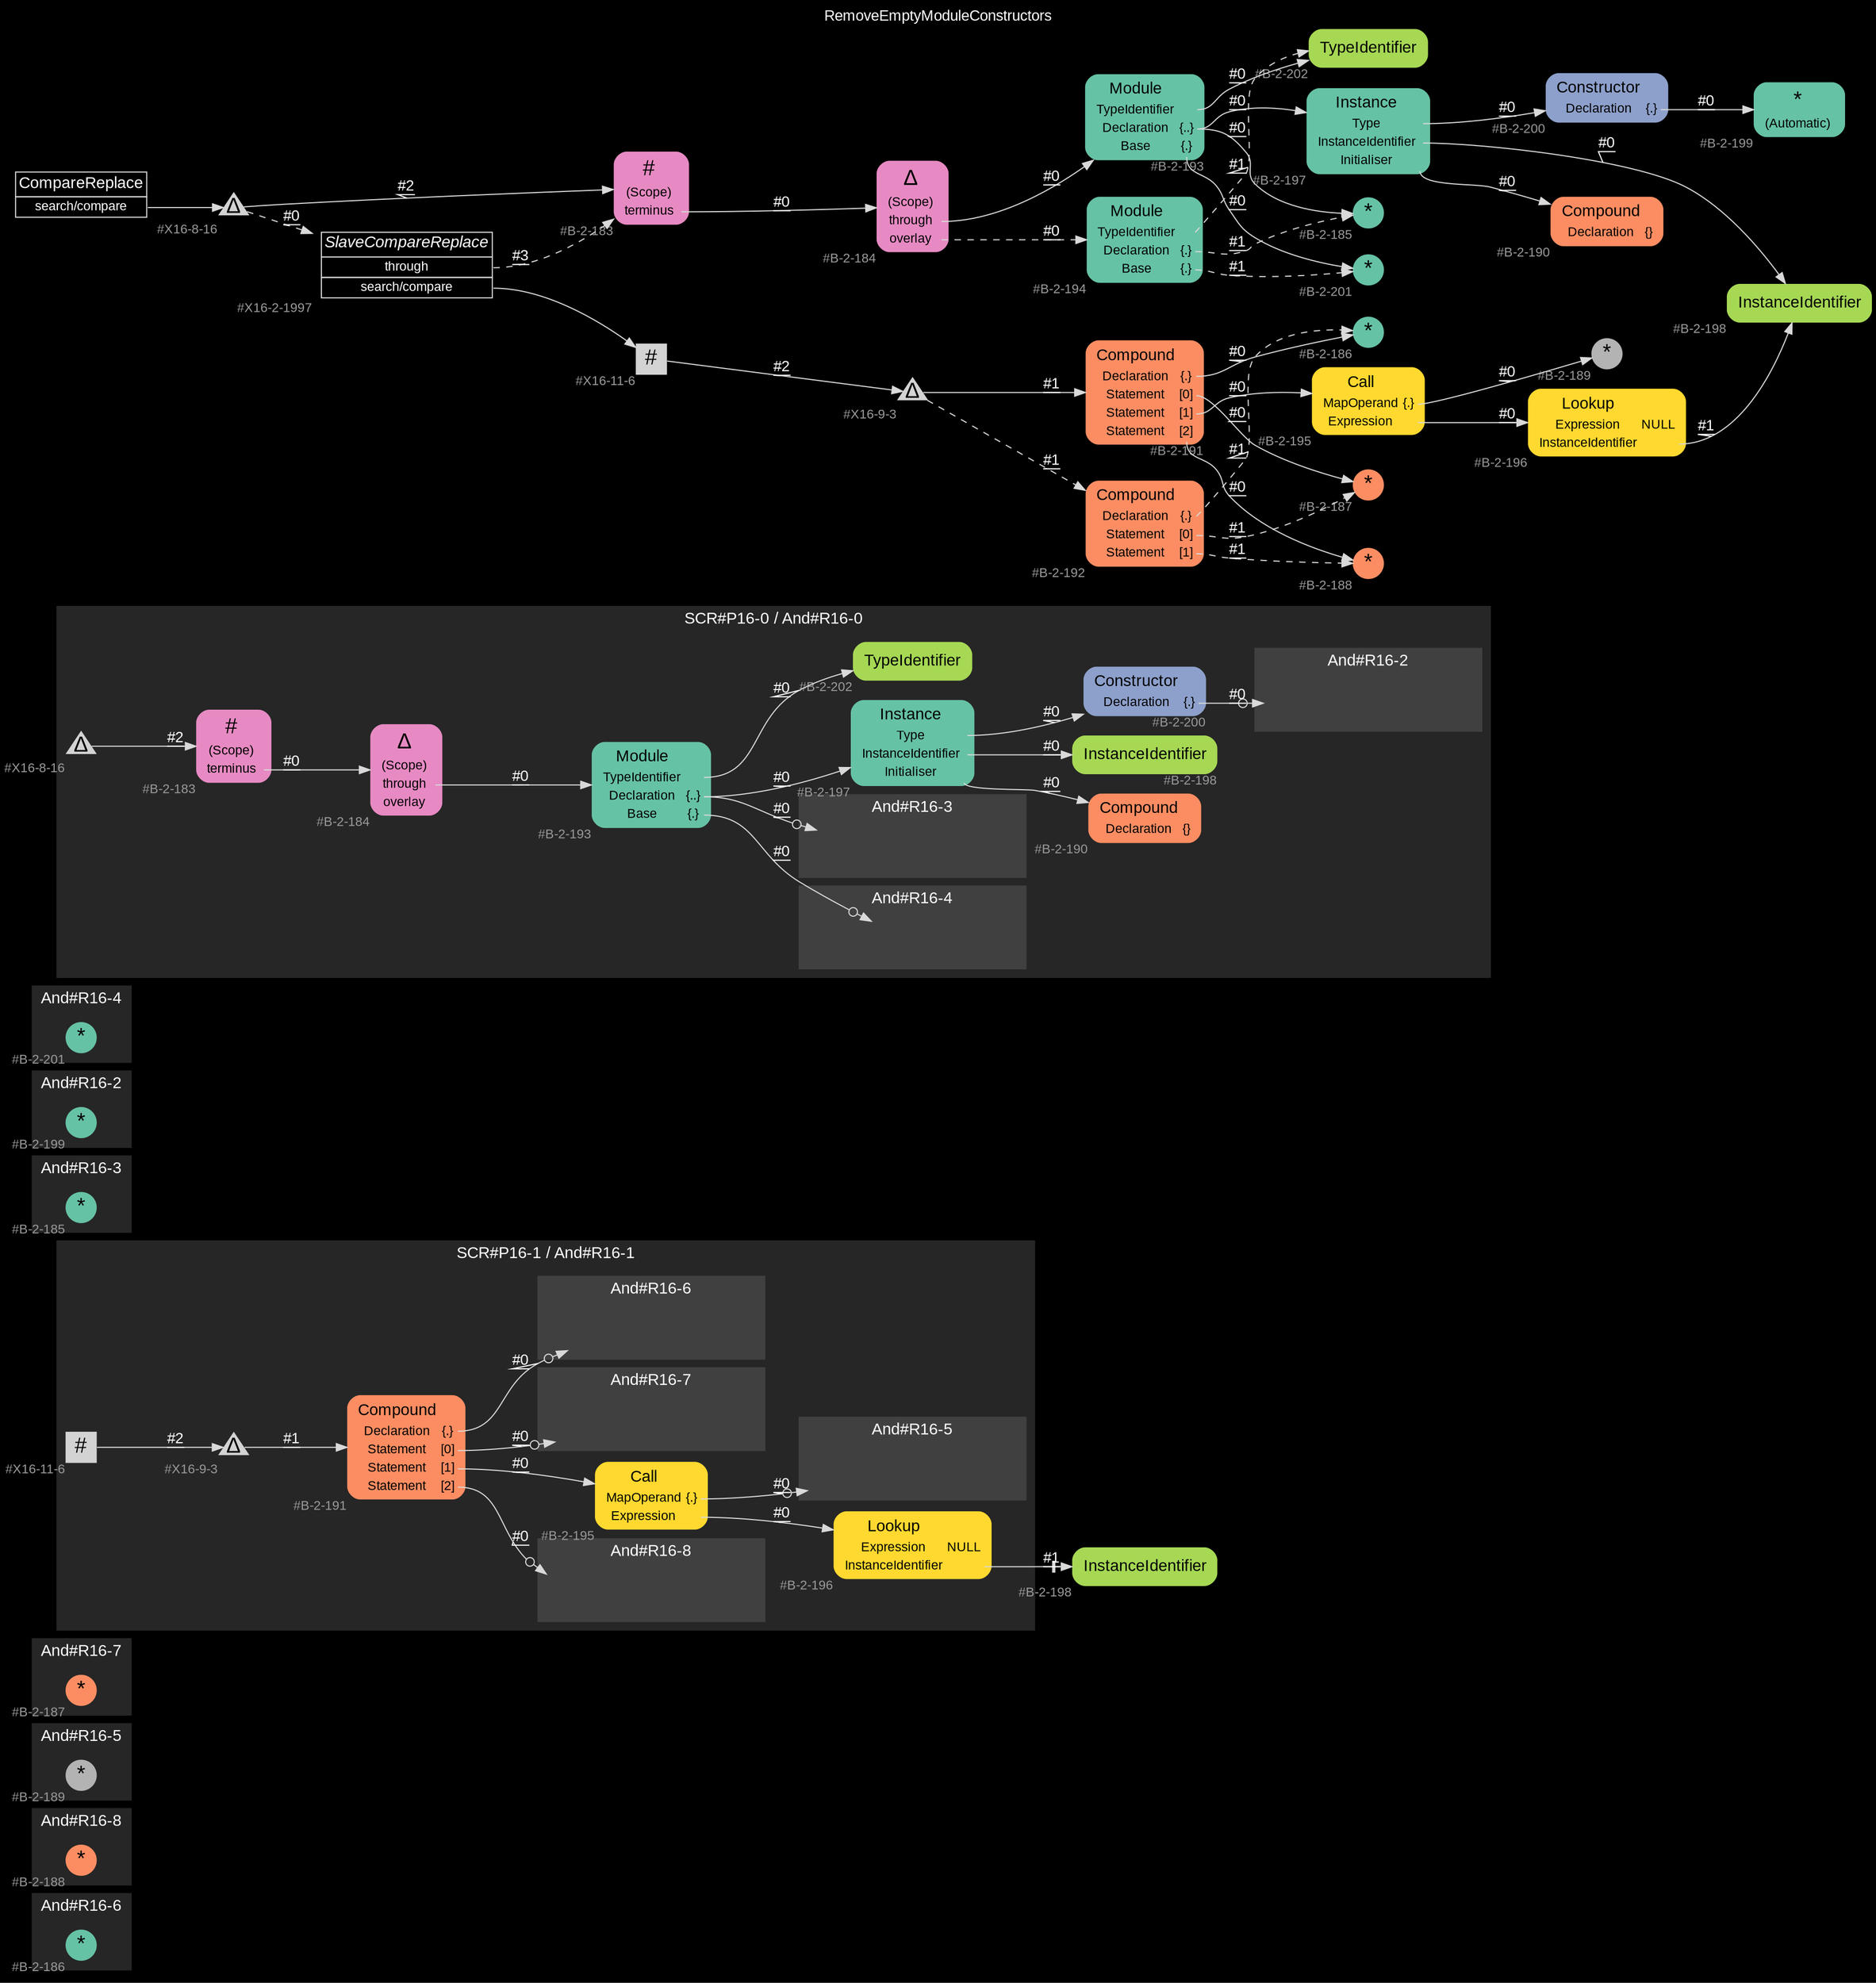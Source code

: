 digraph "RemoveEmptyModuleConstructors" {
label = "RemoveEmptyModuleConstructors"
labelloc = t
graph [
    rankdir = "LR"
    ranksep = 0.3
    bgcolor = black
    color = grey85
    fontcolor = white
    fontname = "Arial"
];
node [
    fontname = "Arial"
];
edge [
    fontname = "Arial"
];

// -------------------- figure And#R16-6 --------------------
// -------- region And#R16-6 ----------
subgraph "clusterAnd#R16-6" {
    label = "And#R16-6"
    style = "filled"
    color = gray15
    fontsize = "15"
    // -------- block And#R16-6/#B-2-186 ----------
    "And#R16-6/#B-2-186" [
        fillcolor = "/set28/1"
        xlabel = "#B-2-186"
        fontsize = "12"
        fontcolor = grey60
        shape = "circle"
        label = <<FONT COLOR="black" POINT-SIZE="20">*</FONT>>
        style = "filled"
        penwidth = 0.0
        fixedsize = true
        width = 0.4
        height = 0.4
    ];
    
}


// -------------------- figure And#R16-8 --------------------
// -------- region And#R16-8 ----------
subgraph "clusterAnd#R16-8" {
    label = "And#R16-8"
    style = "filled"
    color = gray15
    fontsize = "15"
    // -------- block And#R16-8/#B-2-188 ----------
    "And#R16-8/#B-2-188" [
        fillcolor = "/set28/2"
        xlabel = "#B-2-188"
        fontsize = "12"
        fontcolor = grey60
        shape = "circle"
        label = <<FONT COLOR="black" POINT-SIZE="20">*</FONT>>
        style = "filled"
        penwidth = 0.0
        fixedsize = true
        width = 0.4
        height = 0.4
    ];
    
}


// -------------------- figure And#R16-5 --------------------
// -------- region And#R16-5 ----------
subgraph "clusterAnd#R16-5" {
    label = "And#R16-5"
    style = "filled"
    color = gray15
    fontsize = "15"
    // -------- block And#R16-5/#B-2-189 ----------
    "And#R16-5/#B-2-189" [
        fillcolor = "/set28/8"
        xlabel = "#B-2-189"
        fontsize = "12"
        fontcolor = grey60
        shape = "circle"
        label = <<FONT COLOR="black" POINT-SIZE="20">*</FONT>>
        style = "filled"
        penwidth = 0.0
        fixedsize = true
        width = 0.4
        height = 0.4
    ];
    
}


// -------------------- figure And#R16-7 --------------------
// -------- region And#R16-7 ----------
subgraph "clusterAnd#R16-7" {
    label = "And#R16-7"
    style = "filled"
    color = gray15
    fontsize = "15"
    // -------- block And#R16-7/#B-2-187 ----------
    "And#R16-7/#B-2-187" [
        fillcolor = "/set28/2"
        xlabel = "#B-2-187"
        fontsize = "12"
        fontcolor = grey60
        shape = "circle"
        label = <<FONT COLOR="black" POINT-SIZE="20">*</FONT>>
        style = "filled"
        penwidth = 0.0
        fixedsize = true
        width = 0.4
        height = 0.4
    ];
    
}


// -------------------- figure And#R16-1 --------------------
// -------- region And#R16-1 ----------
subgraph "clusterAnd#R16-1" {
    label = "SCR#P16-1 / And#R16-1"
    style = "filled"
    color = gray15
    fontsize = "15"
    // -------- block And#R16-1/#B-2-191 ----------
    "And#R16-1/#B-2-191" [
        fillcolor = "/set28/2"
        xlabel = "#B-2-191"
        fontsize = "12"
        fontcolor = grey60
        shape = "plaintext"
        label = <<TABLE BORDER="0" CELLBORDER="0" CELLSPACING="0">
         <TR><TD><FONT COLOR="black" POINT-SIZE="15">Compound</FONT></TD></TR>
         <TR><TD><FONT COLOR="black" POINT-SIZE="12">Declaration</FONT></TD><TD PORT="port0"><FONT COLOR="black" POINT-SIZE="12">{.}</FONT></TD></TR>
         <TR><TD><FONT COLOR="black" POINT-SIZE="12">Statement</FONT></TD><TD PORT="port1"><FONT COLOR="black" POINT-SIZE="12">[0]</FONT></TD></TR>
         <TR><TD><FONT COLOR="black" POINT-SIZE="12">Statement</FONT></TD><TD PORT="port2"><FONT COLOR="black" POINT-SIZE="12">[1]</FONT></TD></TR>
         <TR><TD><FONT COLOR="black" POINT-SIZE="12">Statement</FONT></TD><TD PORT="port3"><FONT COLOR="black" POINT-SIZE="12">[2]</FONT></TD></TR>
        </TABLE>>
        style = "rounded,filled"
    ];
    
    // -------- block And#R16-1/#B-2-195 ----------
    "And#R16-1/#B-2-195" [
        fillcolor = "/set28/6"
        xlabel = "#B-2-195"
        fontsize = "12"
        fontcolor = grey60
        shape = "plaintext"
        label = <<TABLE BORDER="0" CELLBORDER="0" CELLSPACING="0">
         <TR><TD><FONT COLOR="black" POINT-SIZE="15">Call</FONT></TD></TR>
         <TR><TD><FONT COLOR="black" POINT-SIZE="12">MapOperand</FONT></TD><TD PORT="port0"><FONT COLOR="black" POINT-SIZE="12">{.}</FONT></TD></TR>
         <TR><TD><FONT COLOR="black" POINT-SIZE="12">Expression</FONT></TD><TD PORT="port1"></TD></TR>
        </TABLE>>
        style = "rounded,filled"
    ];
    
    // -------- block And#R16-1/#X16-9-3 ----------
    "And#R16-1/#X16-9-3" [
        xlabel = "#X16-9-3"
        fontsize = "12"
        fontcolor = grey60
        shape = "triangle"
        label = <<FONT COLOR="black" POINT-SIZE="20">Δ</FONT>>
        style = "filled"
        penwidth = 0.0
        fixedsize = true
        width = 0.4
        height = 0.4
    ];
    
    // -------- block And#R16-1/#B-2-196 ----------
    "And#R16-1/#B-2-196" [
        fillcolor = "/set28/6"
        xlabel = "#B-2-196"
        fontsize = "12"
        fontcolor = grey60
        shape = "plaintext"
        label = <<TABLE BORDER="0" CELLBORDER="0" CELLSPACING="0">
         <TR><TD><FONT COLOR="black" POINT-SIZE="15">Lookup</FONT></TD></TR>
         <TR><TD><FONT COLOR="black" POINT-SIZE="12">Expression</FONT></TD><TD PORT="port0"><FONT COLOR="black" POINT-SIZE="12">NULL</FONT></TD></TR>
         <TR><TD><FONT COLOR="black" POINT-SIZE="12">InstanceIdentifier</FONT></TD><TD PORT="port1"></TD></TR>
        </TABLE>>
        style = "rounded,filled"
    ];
    
    // -------- block And#R16-1/#X16-11-6 ----------
    "And#R16-1/#X16-11-6" [
        xlabel = "#X16-11-6"
        fontsize = "12"
        fontcolor = grey60
        shape = "square"
        label = <<FONT COLOR="black" POINT-SIZE="20">#</FONT>>
        style = "filled"
        penwidth = 0.0
        fixedsize = true
        width = 0.4
        height = 0.4
    ];
    
    // -------- region And#R16-1/And#R16-5 ----------
    subgraph "clusterAnd#R16-1/And#R16-5" {
        label = "And#R16-5"
        style = "filled"
        color = gray25
        fontsize = "15"
        // -------- block And#R16-1/And#R16-5/#B-2-189 ----------
        "And#R16-1/And#R16-5/#B-2-189" [
            fillcolor = "/set28/8"
            xlabel = "#B-2-189"
            fontsize = "12"
            fontcolor = grey60
            shape = "none"
            style = "invisible"
        ];
        
    }
    
    // -------- region And#R16-1/And#R16-6 ----------
    subgraph "clusterAnd#R16-1/And#R16-6" {
        label = "And#R16-6"
        style = "filled"
        color = gray25
        fontsize = "15"
        // -------- block And#R16-1/And#R16-6/#B-2-186 ----------
        "And#R16-1/And#R16-6/#B-2-186" [
            fillcolor = "/set28/1"
            xlabel = "#B-2-186"
            fontsize = "12"
            fontcolor = grey60
            shape = "none"
            style = "invisible"
        ];
        
    }
    
    // -------- region And#R16-1/And#R16-7 ----------
    subgraph "clusterAnd#R16-1/And#R16-7" {
        label = "And#R16-7"
        style = "filled"
        color = gray25
        fontsize = "15"
        // -------- block And#R16-1/And#R16-7/#B-2-187 ----------
        "And#R16-1/And#R16-7/#B-2-187" [
            fillcolor = "/set28/2"
            xlabel = "#B-2-187"
            fontsize = "12"
            fontcolor = grey60
            shape = "none"
            style = "invisible"
        ];
        
    }
    
    // -------- region And#R16-1/And#R16-8 ----------
    subgraph "clusterAnd#R16-1/And#R16-8" {
        label = "And#R16-8"
        style = "filled"
        color = gray25
        fontsize = "15"
        // -------- block And#R16-1/And#R16-8/#B-2-188 ----------
        "And#R16-1/And#R16-8/#B-2-188" [
            fillcolor = "/set28/2"
            xlabel = "#B-2-188"
            fontsize = "12"
            fontcolor = grey60
            shape = "none"
            style = "invisible"
        ];
        
    }
    
}

// -------- block And#R16-1/#B-2-198 ----------
"And#R16-1/#B-2-198" [
    fillcolor = "/set28/5"
    xlabel = "#B-2-198"
    fontsize = "12"
    fontcolor = grey60
    shape = "plaintext"
    label = <<TABLE BORDER="0" CELLBORDER="0" CELLSPACING="0">
     <TR><TD><FONT COLOR="black" POINT-SIZE="15">InstanceIdentifier</FONT></TD></TR>
    </TABLE>>
    style = "rounded,filled"
];

"And#R16-1/#B-2-191":port0 -> "And#R16-1/And#R16-6/#B-2-186" [
    arrowhead="normalnoneodot"
    label = "#0"
    decorate = true
    color = grey85
    fontcolor = white
];

"And#R16-1/#B-2-191":port1 -> "And#R16-1/And#R16-7/#B-2-187" [
    arrowhead="normalnoneodot"
    label = "#0"
    decorate = true
    color = grey85
    fontcolor = white
];

"And#R16-1/#B-2-191":port2 -> "And#R16-1/#B-2-195" [
    label = "#0"
    decorate = true
    color = grey85
    fontcolor = white
];

"And#R16-1/#B-2-191":port3 -> "And#R16-1/And#R16-8/#B-2-188" [
    arrowhead="normalnoneodot"
    label = "#0"
    decorate = true
    color = grey85
    fontcolor = white
];

"And#R16-1/#B-2-195":port0 -> "And#R16-1/And#R16-5/#B-2-189" [
    arrowhead="normalnoneodot"
    label = "#0"
    decorate = true
    color = grey85
    fontcolor = white
];

"And#R16-1/#B-2-195":port1 -> "And#R16-1/#B-2-196" [
    label = "#0"
    decorate = true
    color = grey85
    fontcolor = white
];

"And#R16-1/#X16-9-3" -> "And#R16-1/#B-2-191" [
    label = "#1"
    decorate = true
    color = grey85
    fontcolor = white
];

"And#R16-1/#B-2-196":port1 -> "And#R16-1/#B-2-198" [
    arrowhead="normalnonetee"
    label = "#1"
    decorate = true
    color = grey85
    fontcolor = white
];

"And#R16-1/#X16-11-6" -> "And#R16-1/#X16-9-3" [
    label = "#2"
    decorate = true
    color = grey85
    fontcolor = white
];


// -------------------- figure And#R16-3 --------------------
// -------- region And#R16-3 ----------
subgraph "clusterAnd#R16-3" {
    label = "And#R16-3"
    style = "filled"
    color = gray15
    fontsize = "15"
    // -------- block And#R16-3/#B-2-185 ----------
    "And#R16-3/#B-2-185" [
        fillcolor = "/set28/1"
        xlabel = "#B-2-185"
        fontsize = "12"
        fontcolor = grey60
        shape = "circle"
        label = <<FONT COLOR="black" POINT-SIZE="20">*</FONT>>
        style = "filled"
        penwidth = 0.0
        fixedsize = true
        width = 0.4
        height = 0.4
    ];
    
}


// -------------------- figure And#R16-2 --------------------
// -------- region And#R16-2 ----------
subgraph "clusterAnd#R16-2" {
    label = "And#R16-2"
    style = "filled"
    color = gray15
    fontsize = "15"
    // -------- block And#R16-2/#B-2-199 ----------
    "And#R16-2/#B-2-199" [
        fillcolor = "/set28/1"
        xlabel = "#B-2-199"
        fontsize = "12"
        fontcolor = grey60
        shape = "circle"
        label = <<FONT COLOR="black" POINT-SIZE="20">*</FONT>>
        style = "filled"
        penwidth = 0.0
        fixedsize = true
        width = 0.4
        height = 0.4
    ];
    
}


// -------------------- figure And#R16-4 --------------------
// -------- region And#R16-4 ----------
subgraph "clusterAnd#R16-4" {
    label = "And#R16-4"
    style = "filled"
    color = gray15
    fontsize = "15"
    // -------- block And#R16-4/#B-2-201 ----------
    "And#R16-4/#B-2-201" [
        fillcolor = "/set28/1"
        xlabel = "#B-2-201"
        fontsize = "12"
        fontcolor = grey60
        shape = "circle"
        label = <<FONT COLOR="black" POINT-SIZE="20">*</FONT>>
        style = "filled"
        penwidth = 0.0
        fixedsize = true
        width = 0.4
        height = 0.4
    ];
    
}


// -------------------- figure And#R16-0 --------------------
// -------- region And#R16-0 ----------
subgraph "clusterAnd#R16-0" {
    label = "SCR#P16-0 / And#R16-0"
    style = "filled"
    color = gray15
    fontsize = "15"
    // -------- block And#R16-0/#B-2-193 ----------
    "And#R16-0/#B-2-193" [
        fillcolor = "/set28/1"
        xlabel = "#B-2-193"
        fontsize = "12"
        fontcolor = grey60
        shape = "plaintext"
        label = <<TABLE BORDER="0" CELLBORDER="0" CELLSPACING="0">
         <TR><TD><FONT COLOR="black" POINT-SIZE="15">Module</FONT></TD></TR>
         <TR><TD><FONT COLOR="black" POINT-SIZE="12">TypeIdentifier</FONT></TD><TD PORT="port0"></TD></TR>
         <TR><TD><FONT COLOR="black" POINT-SIZE="12">Declaration</FONT></TD><TD PORT="port1"><FONT COLOR="black" POINT-SIZE="12">{..}</FONT></TD></TR>
         <TR><TD><FONT COLOR="black" POINT-SIZE="12">Base</FONT></TD><TD PORT="port2"><FONT COLOR="black" POINT-SIZE="12">{.}</FONT></TD></TR>
        </TABLE>>
        style = "rounded,filled"
    ];
    
    // -------- block And#R16-0/#B-2-200 ----------
    "And#R16-0/#B-2-200" [
        fillcolor = "/set28/3"
        xlabel = "#B-2-200"
        fontsize = "12"
        fontcolor = grey60
        shape = "plaintext"
        label = <<TABLE BORDER="0" CELLBORDER="0" CELLSPACING="0">
         <TR><TD><FONT COLOR="black" POINT-SIZE="15">Constructor</FONT></TD></TR>
         <TR><TD><FONT COLOR="black" POINT-SIZE="12">Declaration</FONT></TD><TD PORT="port0"><FONT COLOR="black" POINT-SIZE="12">{.}</FONT></TD></TR>
        </TABLE>>
        style = "rounded,filled"
    ];
    
    // -------- block And#R16-0/#B-2-183 ----------
    "And#R16-0/#B-2-183" [
        fillcolor = "/set28/4"
        xlabel = "#B-2-183"
        fontsize = "12"
        fontcolor = grey60
        shape = "plaintext"
        label = <<TABLE BORDER="0" CELLBORDER="0" CELLSPACING="0">
         <TR><TD><FONT COLOR="black" POINT-SIZE="20">#</FONT></TD></TR>
         <TR><TD><FONT COLOR="black" POINT-SIZE="12">(Scope)</FONT></TD><TD PORT="port0"></TD></TR>
         <TR><TD><FONT COLOR="black" POINT-SIZE="12">terminus</FONT></TD><TD PORT="port1"></TD></TR>
        </TABLE>>
        style = "rounded,filled"
    ];
    
    // -------- block And#R16-0/#B-2-184 ----------
    "And#R16-0/#B-2-184" [
        fillcolor = "/set28/4"
        xlabel = "#B-2-184"
        fontsize = "12"
        fontcolor = grey60
        shape = "plaintext"
        label = <<TABLE BORDER="0" CELLBORDER="0" CELLSPACING="0">
         <TR><TD><FONT COLOR="black" POINT-SIZE="20">Δ</FONT></TD></TR>
         <TR><TD><FONT COLOR="black" POINT-SIZE="12">(Scope)</FONT></TD><TD PORT="port0"></TD></TR>
         <TR><TD><FONT COLOR="black" POINT-SIZE="12">through</FONT></TD><TD PORT="port1"></TD></TR>
         <TR><TD><FONT COLOR="black" POINT-SIZE="12">overlay</FONT></TD><TD PORT="port2"></TD></TR>
        </TABLE>>
        style = "rounded,filled"
    ];
    
    // -------- block And#R16-0/#B-2-197 ----------
    "And#R16-0/#B-2-197" [
        fillcolor = "/set28/1"
        xlabel = "#B-2-197"
        fontsize = "12"
        fontcolor = grey60
        shape = "plaintext"
        label = <<TABLE BORDER="0" CELLBORDER="0" CELLSPACING="0">
         <TR><TD><FONT COLOR="black" POINT-SIZE="15">Instance</FONT></TD></TR>
         <TR><TD><FONT COLOR="black" POINT-SIZE="12">Type</FONT></TD><TD PORT="port0"></TD></TR>
         <TR><TD><FONT COLOR="black" POINT-SIZE="12">InstanceIdentifier</FONT></TD><TD PORT="port1"></TD></TR>
         <TR><TD><FONT COLOR="black" POINT-SIZE="12">Initialiser</FONT></TD><TD PORT="port2"></TD></TR>
        </TABLE>>
        style = "rounded,filled"
    ];
    
    // -------- block And#R16-0/#B-2-202 ----------
    "And#R16-0/#B-2-202" [
        fillcolor = "/set28/5"
        xlabel = "#B-2-202"
        fontsize = "12"
        fontcolor = grey60
        shape = "plaintext"
        label = <<TABLE BORDER="0" CELLBORDER="0" CELLSPACING="0">
         <TR><TD><FONT COLOR="black" POINT-SIZE="15">TypeIdentifier</FONT></TD></TR>
        </TABLE>>
        style = "rounded,filled"
    ];
    
    // -------- block And#R16-0/#B-2-198 ----------
    "And#R16-0/#B-2-198" [
        fillcolor = "/set28/5"
        xlabel = "#B-2-198"
        fontsize = "12"
        fontcolor = grey60
        shape = "plaintext"
        label = <<TABLE BORDER="0" CELLBORDER="0" CELLSPACING="0">
         <TR><TD><FONT COLOR="black" POINT-SIZE="15">InstanceIdentifier</FONT></TD></TR>
        </TABLE>>
        style = "rounded,filled"
    ];
    
    // -------- block And#R16-0/#X16-8-16 ----------
    "And#R16-0/#X16-8-16" [
        xlabel = "#X16-8-16"
        fontsize = "12"
        fontcolor = grey60
        shape = "triangle"
        label = <<FONT COLOR="black" POINT-SIZE="20">Δ</FONT>>
        style = "filled"
        penwidth = 0.0
        fixedsize = true
        width = 0.4
        height = 0.4
    ];
    
    // -------- block And#R16-0/#B-2-190 ----------
    "And#R16-0/#B-2-190" [
        fillcolor = "/set28/2"
        xlabel = "#B-2-190"
        fontsize = "12"
        fontcolor = grey60
        shape = "plaintext"
        label = <<TABLE BORDER="0" CELLBORDER="0" CELLSPACING="0">
         <TR><TD><FONT COLOR="black" POINT-SIZE="15">Compound</FONT></TD></TR>
         <TR><TD><FONT COLOR="black" POINT-SIZE="12">Declaration</FONT></TD><TD PORT="port0"><FONT COLOR="black" POINT-SIZE="12">{}</FONT></TD></TR>
        </TABLE>>
        style = "rounded,filled"
    ];
    
    // -------- region And#R16-0/And#R16-2 ----------
    subgraph "clusterAnd#R16-0/And#R16-2" {
        label = "And#R16-2"
        style = "filled"
        color = gray25
        fontsize = "15"
        // -------- block And#R16-0/And#R16-2/#B-2-199 ----------
        "And#R16-0/And#R16-2/#B-2-199" [
            fillcolor = "/set28/1"
            xlabel = "#B-2-199"
            fontsize = "12"
            fontcolor = grey60
            shape = "none"
            style = "invisible"
        ];
        
    }
    
    // -------- region And#R16-0/And#R16-3 ----------
    subgraph "clusterAnd#R16-0/And#R16-3" {
        label = "And#R16-3"
        style = "filled"
        color = gray25
        fontsize = "15"
        // -------- block And#R16-0/And#R16-3/#B-2-185 ----------
        "And#R16-0/And#R16-3/#B-2-185" [
            fillcolor = "/set28/1"
            xlabel = "#B-2-185"
            fontsize = "12"
            fontcolor = grey60
            shape = "none"
            style = "invisible"
        ];
        
    }
    
    // -------- region And#R16-0/And#R16-4 ----------
    subgraph "clusterAnd#R16-0/And#R16-4" {
        label = "And#R16-4"
        style = "filled"
        color = gray25
        fontsize = "15"
        // -------- block And#R16-0/And#R16-4/#B-2-201 ----------
        "And#R16-0/And#R16-4/#B-2-201" [
            fillcolor = "/set28/1"
            xlabel = "#B-2-201"
            fontsize = "12"
            fontcolor = grey60
            shape = "none"
            style = "invisible"
        ];
        
    }
    
}

"And#R16-0/#B-2-193":port0 -> "And#R16-0/#B-2-202" [
    label = "#0"
    decorate = true
    color = grey85
    fontcolor = white
];

"And#R16-0/#B-2-193":port1 -> "And#R16-0/#B-2-197" [
    label = "#0"
    decorate = true
    color = grey85
    fontcolor = white
];

"And#R16-0/#B-2-193":port1 -> "And#R16-0/And#R16-3/#B-2-185" [
    arrowhead="normalnoneodot"
    label = "#0"
    decorate = true
    color = grey85
    fontcolor = white
];

"And#R16-0/#B-2-193":port2 -> "And#R16-0/And#R16-4/#B-2-201" [
    arrowhead="normalnoneodot"
    label = "#0"
    decorate = true
    color = grey85
    fontcolor = white
];

"And#R16-0/#B-2-200":port0 -> "And#R16-0/And#R16-2/#B-2-199" [
    arrowhead="normalnoneodot"
    label = "#0"
    decorate = true
    color = grey85
    fontcolor = white
];

"And#R16-0/#B-2-183":port1 -> "And#R16-0/#B-2-184" [
    label = "#0"
    decorate = true
    color = grey85
    fontcolor = white
];

"And#R16-0/#B-2-184":port1 -> "And#R16-0/#B-2-193" [
    label = "#0"
    decorate = true
    color = grey85
    fontcolor = white
];

"And#R16-0/#B-2-197":port0 -> "And#R16-0/#B-2-200" [
    label = "#0"
    decorate = true
    color = grey85
    fontcolor = white
];

"And#R16-0/#B-2-197":port1 -> "And#R16-0/#B-2-198" [
    label = "#0"
    decorate = true
    color = grey85
    fontcolor = white
];

"And#R16-0/#B-2-197":port2 -> "And#R16-0/#B-2-190" [
    label = "#0"
    decorate = true
    color = grey85
    fontcolor = white
];

"And#R16-0/#X16-8-16" -> "And#R16-0/#B-2-183" [
    label = "#2"
    decorate = true
    color = grey85
    fontcolor = white
];


// -------------------- transformation figure --------------------
// -------- block CR#X16-10-16 ----------
"CR#X16-10-16" [
    fillcolor = black
    fontsize = "12"
    fontcolor = grey60
    shape = "plaintext"
    label = <<TABLE BORDER="0" CELLBORDER="1" CELLSPACING="0">
     <TR><TD><FONT COLOR="white" POINT-SIZE="15">CompareReplace</FONT></TD></TR>
     <TR><TD PORT="port0"><FONT COLOR="white" POINT-SIZE="12">search/compare</FONT></TD></TR>
    </TABLE>>
    style = "filled"
    color = grey85
];

// -------- block #X16-8-16 ----------
"#X16-8-16" [
    xlabel = "#X16-8-16"
    fontsize = "12"
    fontcolor = grey60
    shape = "triangle"
    label = <<FONT COLOR="black" POINT-SIZE="20">Δ</FONT>>
    style = "filled"
    penwidth = 0.0
    fixedsize = true
    width = 0.4
    height = 0.4
];

// -------- block #B-2-183 ----------
"#B-2-183" [
    fillcolor = "/set28/4"
    xlabel = "#B-2-183"
    fontsize = "12"
    fontcolor = grey60
    shape = "plaintext"
    label = <<TABLE BORDER="0" CELLBORDER="0" CELLSPACING="0">
     <TR><TD><FONT COLOR="black" POINT-SIZE="20">#</FONT></TD></TR>
     <TR><TD><FONT COLOR="black" POINT-SIZE="12">(Scope)</FONT></TD><TD PORT="port0"></TD></TR>
     <TR><TD><FONT COLOR="black" POINT-SIZE="12">terminus</FONT></TD><TD PORT="port1"></TD></TR>
    </TABLE>>
    style = "rounded,filled"
];

// -------- block #B-2-184 ----------
"#B-2-184" [
    fillcolor = "/set28/4"
    xlabel = "#B-2-184"
    fontsize = "12"
    fontcolor = grey60
    shape = "plaintext"
    label = <<TABLE BORDER="0" CELLBORDER="0" CELLSPACING="0">
     <TR><TD><FONT COLOR="black" POINT-SIZE="20">Δ</FONT></TD></TR>
     <TR><TD><FONT COLOR="black" POINT-SIZE="12">(Scope)</FONT></TD><TD PORT="port0"></TD></TR>
     <TR><TD><FONT COLOR="black" POINT-SIZE="12">through</FONT></TD><TD PORT="port1"></TD></TR>
     <TR><TD><FONT COLOR="black" POINT-SIZE="12">overlay</FONT></TD><TD PORT="port2"></TD></TR>
    </TABLE>>
    style = "rounded,filled"
];

// -------- block #B-2-193 ----------
"#B-2-193" [
    fillcolor = "/set28/1"
    xlabel = "#B-2-193"
    fontsize = "12"
    fontcolor = grey60
    shape = "plaintext"
    label = <<TABLE BORDER="0" CELLBORDER="0" CELLSPACING="0">
     <TR><TD><FONT COLOR="black" POINT-SIZE="15">Module</FONT></TD></TR>
     <TR><TD><FONT COLOR="black" POINT-SIZE="12">TypeIdentifier</FONT></TD><TD PORT="port0"></TD></TR>
     <TR><TD><FONT COLOR="black" POINT-SIZE="12">Declaration</FONT></TD><TD PORT="port1"><FONT COLOR="black" POINT-SIZE="12">{..}</FONT></TD></TR>
     <TR><TD><FONT COLOR="black" POINT-SIZE="12">Base</FONT></TD><TD PORT="port2"><FONT COLOR="black" POINT-SIZE="12">{.}</FONT></TD></TR>
    </TABLE>>
    style = "rounded,filled"
];

// -------- block #B-2-202 ----------
"#B-2-202" [
    fillcolor = "/set28/5"
    xlabel = "#B-2-202"
    fontsize = "12"
    fontcolor = grey60
    shape = "plaintext"
    label = <<TABLE BORDER="0" CELLBORDER="0" CELLSPACING="0">
     <TR><TD><FONT COLOR="black" POINT-SIZE="15">TypeIdentifier</FONT></TD></TR>
    </TABLE>>
    style = "rounded,filled"
];

// -------- block #B-2-197 ----------
"#B-2-197" [
    fillcolor = "/set28/1"
    xlabel = "#B-2-197"
    fontsize = "12"
    fontcolor = grey60
    shape = "plaintext"
    label = <<TABLE BORDER="0" CELLBORDER="0" CELLSPACING="0">
     <TR><TD><FONT COLOR="black" POINT-SIZE="15">Instance</FONT></TD></TR>
     <TR><TD><FONT COLOR="black" POINT-SIZE="12">Type</FONT></TD><TD PORT="port0"></TD></TR>
     <TR><TD><FONT COLOR="black" POINT-SIZE="12">InstanceIdentifier</FONT></TD><TD PORT="port1"></TD></TR>
     <TR><TD><FONT COLOR="black" POINT-SIZE="12">Initialiser</FONT></TD><TD PORT="port2"></TD></TR>
    </TABLE>>
    style = "rounded,filled"
];

// -------- block #B-2-200 ----------
"#B-2-200" [
    fillcolor = "/set28/3"
    xlabel = "#B-2-200"
    fontsize = "12"
    fontcolor = grey60
    shape = "plaintext"
    label = <<TABLE BORDER="0" CELLBORDER="0" CELLSPACING="0">
     <TR><TD><FONT COLOR="black" POINT-SIZE="15">Constructor</FONT></TD></TR>
     <TR><TD><FONT COLOR="black" POINT-SIZE="12">Declaration</FONT></TD><TD PORT="port0"><FONT COLOR="black" POINT-SIZE="12">{.}</FONT></TD></TR>
    </TABLE>>
    style = "rounded,filled"
];

// -------- block #B-2-199 ----------
"#B-2-199" [
    fillcolor = "/set28/1"
    xlabel = "#B-2-199"
    fontsize = "12"
    fontcolor = grey60
    shape = "plaintext"
    label = <<TABLE BORDER="0" CELLBORDER="0" CELLSPACING="0">
     <TR><TD><FONT COLOR="black" POINT-SIZE="20">*</FONT></TD></TR>
     <TR><TD><FONT COLOR="black" POINT-SIZE="12">(Automatic)</FONT></TD><TD PORT="port0"></TD></TR>
    </TABLE>>
    style = "rounded,filled"
];

// -------- block #B-2-198 ----------
"#B-2-198" [
    fillcolor = "/set28/5"
    xlabel = "#B-2-198"
    fontsize = "12"
    fontcolor = grey60
    shape = "plaintext"
    label = <<TABLE BORDER="0" CELLBORDER="0" CELLSPACING="0">
     <TR><TD><FONT COLOR="black" POINT-SIZE="15">InstanceIdentifier</FONT></TD></TR>
    </TABLE>>
    style = "rounded,filled"
];

// -------- block #B-2-190 ----------
"#B-2-190" [
    fillcolor = "/set28/2"
    xlabel = "#B-2-190"
    fontsize = "12"
    fontcolor = grey60
    shape = "plaintext"
    label = <<TABLE BORDER="0" CELLBORDER="0" CELLSPACING="0">
     <TR><TD><FONT COLOR="black" POINT-SIZE="15">Compound</FONT></TD></TR>
     <TR><TD><FONT COLOR="black" POINT-SIZE="12">Declaration</FONT></TD><TD PORT="port0"><FONT COLOR="black" POINT-SIZE="12">{}</FONT></TD></TR>
    </TABLE>>
    style = "rounded,filled"
];

// -------- block #B-2-185 ----------
"#B-2-185" [
    fillcolor = "/set28/1"
    xlabel = "#B-2-185"
    fontsize = "12"
    fontcolor = grey60
    shape = "circle"
    label = <<FONT COLOR="black" POINT-SIZE="20">*</FONT>>
    style = "filled"
    penwidth = 0.0
    fixedsize = true
    width = 0.4
    height = 0.4
];

// -------- block #B-2-201 ----------
"#B-2-201" [
    fillcolor = "/set28/1"
    xlabel = "#B-2-201"
    fontsize = "12"
    fontcolor = grey60
    shape = "circle"
    label = <<FONT COLOR="black" POINT-SIZE="20">*</FONT>>
    style = "filled"
    penwidth = 0.0
    fixedsize = true
    width = 0.4
    height = 0.4
];

// -------- block #B-2-194 ----------
"#B-2-194" [
    fillcolor = "/set28/1"
    xlabel = "#B-2-194"
    fontsize = "12"
    fontcolor = grey60
    shape = "plaintext"
    label = <<TABLE BORDER="0" CELLBORDER="0" CELLSPACING="0">
     <TR><TD><FONT COLOR="black" POINT-SIZE="15">Module</FONT></TD></TR>
     <TR><TD><FONT COLOR="black" POINT-SIZE="12">TypeIdentifier</FONT></TD><TD PORT="port0"></TD></TR>
     <TR><TD><FONT COLOR="black" POINT-SIZE="12">Declaration</FONT></TD><TD PORT="port1"><FONT COLOR="black" POINT-SIZE="12">{.}</FONT></TD></TR>
     <TR><TD><FONT COLOR="black" POINT-SIZE="12">Base</FONT></TD><TD PORT="port2"><FONT COLOR="black" POINT-SIZE="12">{.}</FONT></TD></TR>
    </TABLE>>
    style = "rounded,filled"
];

// -------- block #X16-2-1997 ----------
"#X16-2-1997" [
    fillcolor = black
    xlabel = "#X16-2-1997"
    fontsize = "12"
    fontcolor = grey60
    shape = "plaintext"
    label = <<TABLE BORDER="0" CELLBORDER="1" CELLSPACING="0">
     <TR><TD><FONT COLOR="white" POINT-SIZE="15"><I>SlaveCompareReplace</I></FONT></TD></TR>
     <TR><TD PORT="port0"><FONT COLOR="white" POINT-SIZE="12">through</FONT></TD></TR>
     <TR><TD PORT="port1"><FONT COLOR="white" POINT-SIZE="12">search/compare</FONT></TD></TR>
    </TABLE>>
    style = "filled"
    color = grey85
];

// -------- block #X16-11-6 ----------
"#X16-11-6" [
    xlabel = "#X16-11-6"
    fontsize = "12"
    fontcolor = grey60
    shape = "square"
    label = <<FONT COLOR="black" POINT-SIZE="20">#</FONT>>
    style = "filled"
    penwidth = 0.0
    fixedsize = true
    width = 0.4
    height = 0.4
];

// -------- block #X16-9-3 ----------
"#X16-9-3" [
    xlabel = "#X16-9-3"
    fontsize = "12"
    fontcolor = grey60
    shape = "triangle"
    label = <<FONT COLOR="black" POINT-SIZE="20">Δ</FONT>>
    style = "filled"
    penwidth = 0.0
    fixedsize = true
    width = 0.4
    height = 0.4
];

// -------- block #B-2-191 ----------
"#B-2-191" [
    fillcolor = "/set28/2"
    xlabel = "#B-2-191"
    fontsize = "12"
    fontcolor = grey60
    shape = "plaintext"
    label = <<TABLE BORDER="0" CELLBORDER="0" CELLSPACING="0">
     <TR><TD><FONT COLOR="black" POINT-SIZE="15">Compound</FONT></TD></TR>
     <TR><TD><FONT COLOR="black" POINT-SIZE="12">Declaration</FONT></TD><TD PORT="port0"><FONT COLOR="black" POINT-SIZE="12">{.}</FONT></TD></TR>
     <TR><TD><FONT COLOR="black" POINT-SIZE="12">Statement</FONT></TD><TD PORT="port1"><FONT COLOR="black" POINT-SIZE="12">[0]</FONT></TD></TR>
     <TR><TD><FONT COLOR="black" POINT-SIZE="12">Statement</FONT></TD><TD PORT="port2"><FONT COLOR="black" POINT-SIZE="12">[1]</FONT></TD></TR>
     <TR><TD><FONT COLOR="black" POINT-SIZE="12">Statement</FONT></TD><TD PORT="port3"><FONT COLOR="black" POINT-SIZE="12">[2]</FONT></TD></TR>
    </TABLE>>
    style = "rounded,filled"
];

// -------- block #B-2-186 ----------
"#B-2-186" [
    fillcolor = "/set28/1"
    xlabel = "#B-2-186"
    fontsize = "12"
    fontcolor = grey60
    shape = "circle"
    label = <<FONT COLOR="black" POINT-SIZE="20">*</FONT>>
    style = "filled"
    penwidth = 0.0
    fixedsize = true
    width = 0.4
    height = 0.4
];

// -------- block #B-2-187 ----------
"#B-2-187" [
    fillcolor = "/set28/2"
    xlabel = "#B-2-187"
    fontsize = "12"
    fontcolor = grey60
    shape = "circle"
    label = <<FONT COLOR="black" POINT-SIZE="20">*</FONT>>
    style = "filled"
    penwidth = 0.0
    fixedsize = true
    width = 0.4
    height = 0.4
];

// -------- block #B-2-195 ----------
"#B-2-195" [
    fillcolor = "/set28/6"
    xlabel = "#B-2-195"
    fontsize = "12"
    fontcolor = grey60
    shape = "plaintext"
    label = <<TABLE BORDER="0" CELLBORDER="0" CELLSPACING="0">
     <TR><TD><FONT COLOR="black" POINT-SIZE="15">Call</FONT></TD></TR>
     <TR><TD><FONT COLOR="black" POINT-SIZE="12">MapOperand</FONT></TD><TD PORT="port0"><FONT COLOR="black" POINT-SIZE="12">{.}</FONT></TD></TR>
     <TR><TD><FONT COLOR="black" POINT-SIZE="12">Expression</FONT></TD><TD PORT="port1"></TD></TR>
    </TABLE>>
    style = "rounded,filled"
];

// -------- block #B-2-189 ----------
"#B-2-189" [
    fillcolor = "/set28/8"
    xlabel = "#B-2-189"
    fontsize = "12"
    fontcolor = grey60
    shape = "circle"
    label = <<FONT COLOR="black" POINT-SIZE="20">*</FONT>>
    style = "filled"
    penwidth = 0.0
    fixedsize = true
    width = 0.4
    height = 0.4
];

// -------- block #B-2-196 ----------
"#B-2-196" [
    fillcolor = "/set28/6"
    xlabel = "#B-2-196"
    fontsize = "12"
    fontcolor = grey60
    shape = "plaintext"
    label = <<TABLE BORDER="0" CELLBORDER="0" CELLSPACING="0">
     <TR><TD><FONT COLOR="black" POINT-SIZE="15">Lookup</FONT></TD></TR>
     <TR><TD><FONT COLOR="black" POINT-SIZE="12">Expression</FONT></TD><TD PORT="port0"><FONT COLOR="black" POINT-SIZE="12">NULL</FONT></TD></TR>
     <TR><TD><FONT COLOR="black" POINT-SIZE="12">InstanceIdentifier</FONT></TD><TD PORT="port1"></TD></TR>
    </TABLE>>
    style = "rounded,filled"
];

// -------- block #B-2-188 ----------
"#B-2-188" [
    fillcolor = "/set28/2"
    xlabel = "#B-2-188"
    fontsize = "12"
    fontcolor = grey60
    shape = "circle"
    label = <<FONT COLOR="black" POINT-SIZE="20">*</FONT>>
    style = "filled"
    penwidth = 0.0
    fixedsize = true
    width = 0.4
    height = 0.4
];

// -------- block #B-2-192 ----------
"#B-2-192" [
    fillcolor = "/set28/2"
    xlabel = "#B-2-192"
    fontsize = "12"
    fontcolor = grey60
    shape = "plaintext"
    label = <<TABLE BORDER="0" CELLBORDER="0" CELLSPACING="0">
     <TR><TD><FONT COLOR="black" POINT-SIZE="15">Compound</FONT></TD></TR>
     <TR><TD><FONT COLOR="black" POINT-SIZE="12">Declaration</FONT></TD><TD PORT="port0"><FONT COLOR="black" POINT-SIZE="12">{.}</FONT></TD></TR>
     <TR><TD><FONT COLOR="black" POINT-SIZE="12">Statement</FONT></TD><TD PORT="port1"><FONT COLOR="black" POINT-SIZE="12">[0]</FONT></TD></TR>
     <TR><TD><FONT COLOR="black" POINT-SIZE="12">Statement</FONT></TD><TD PORT="port2"><FONT COLOR="black" POINT-SIZE="12">[1]</FONT></TD></TR>
    </TABLE>>
    style = "rounded,filled"
];

"CR#X16-10-16":port0 -> "#X16-8-16" [
    label = ""
    decorate = true
    color = grey85
    fontcolor = white
];

"#X16-8-16" -> "#B-2-183" [
    label = "#2"
    decorate = true
    color = grey85
    fontcolor = white
];

"#X16-8-16" -> "#X16-2-1997" [
    style="dashed"
    label = "#0"
    decorate = true
    color = grey85
    fontcolor = white
];

"#B-2-183":port1 -> "#B-2-184" [
    label = "#0"
    decorate = true
    color = grey85
    fontcolor = white
];

"#B-2-184":port1 -> "#B-2-193" [
    label = "#0"
    decorate = true
    color = grey85
    fontcolor = white
];

"#B-2-184":port2 -> "#B-2-194" [
    style="dashed"
    label = "#0"
    decorate = true
    color = grey85
    fontcolor = white
];

"#B-2-193":port0 -> "#B-2-202" [
    label = "#0"
    decorate = true
    color = grey85
    fontcolor = white
];

"#B-2-193":port1 -> "#B-2-197" [
    label = "#0"
    decorate = true
    color = grey85
    fontcolor = white
];

"#B-2-193":port1 -> "#B-2-185" [
    label = "#0"
    decorate = true
    color = grey85
    fontcolor = white
];

"#B-2-193":port2 -> "#B-2-201" [
    label = "#0"
    decorate = true
    color = grey85
    fontcolor = white
];

"#B-2-197":port0 -> "#B-2-200" [
    label = "#0"
    decorate = true
    color = grey85
    fontcolor = white
];

"#B-2-197":port1 -> "#B-2-198" [
    label = "#0"
    decorate = true
    color = grey85
    fontcolor = white
];

"#B-2-197":port2 -> "#B-2-190" [
    label = "#0"
    decorate = true
    color = grey85
    fontcolor = white
];

"#B-2-200":port0 -> "#B-2-199" [
    label = "#0"
    decorate = true
    color = grey85
    fontcolor = white
];

"#B-2-194":port0 -> "#B-2-202" [
    style="dashed"
    label = "#1"
    decorate = true
    color = grey85
    fontcolor = white
];

"#B-2-194":port1 -> "#B-2-185" [
    style="dashed"
    label = "#1"
    decorate = true
    color = grey85
    fontcolor = white
];

"#B-2-194":port2 -> "#B-2-201" [
    style="dashed"
    label = "#1"
    decorate = true
    color = grey85
    fontcolor = white
];

"#X16-2-1997":port0 -> "#B-2-183" [
    style="dashed"
    label = "#3"
    decorate = true
    color = grey85
    fontcolor = white
];

"#X16-2-1997":port1 -> "#X16-11-6" [
    label = ""
    decorate = true
    color = grey85
    fontcolor = white
];

"#X16-11-6" -> "#X16-9-3" [
    label = "#2"
    decorate = true
    color = grey85
    fontcolor = white
];

"#X16-9-3" -> "#B-2-191" [
    label = "#1"
    decorate = true
    color = grey85
    fontcolor = white
];

"#X16-9-3" -> "#B-2-192" [
    style="dashed"
    label = "#1"
    decorate = true
    color = grey85
    fontcolor = white
];

"#B-2-191":port0 -> "#B-2-186" [
    label = "#0"
    decorate = true
    color = grey85
    fontcolor = white
];

"#B-2-191":port1 -> "#B-2-187" [
    label = "#0"
    decorate = true
    color = grey85
    fontcolor = white
];

"#B-2-191":port2 -> "#B-2-195" [
    label = "#0"
    decorate = true
    color = grey85
    fontcolor = white
];

"#B-2-191":port3 -> "#B-2-188" [
    label = "#0"
    decorate = true
    color = grey85
    fontcolor = white
];

"#B-2-195":port0 -> "#B-2-189" [
    label = "#0"
    decorate = true
    color = grey85
    fontcolor = white
];

"#B-2-195":port1 -> "#B-2-196" [
    label = "#0"
    decorate = true
    color = grey85
    fontcolor = white
];

"#B-2-196":port1 -> "#B-2-198" [
    label = "#1"
    decorate = true
    color = grey85
    fontcolor = white
];

"#B-2-192":port0 -> "#B-2-186" [
    style="dashed"
    label = "#1"
    decorate = true
    color = grey85
    fontcolor = white
];

"#B-2-192":port1 -> "#B-2-187" [
    style="dashed"
    label = "#1"
    decorate = true
    color = grey85
    fontcolor = white
];

"#B-2-192":port2 -> "#B-2-188" [
    style="dashed"
    label = "#1"
    decorate = true
    color = grey85
    fontcolor = white
];


}
